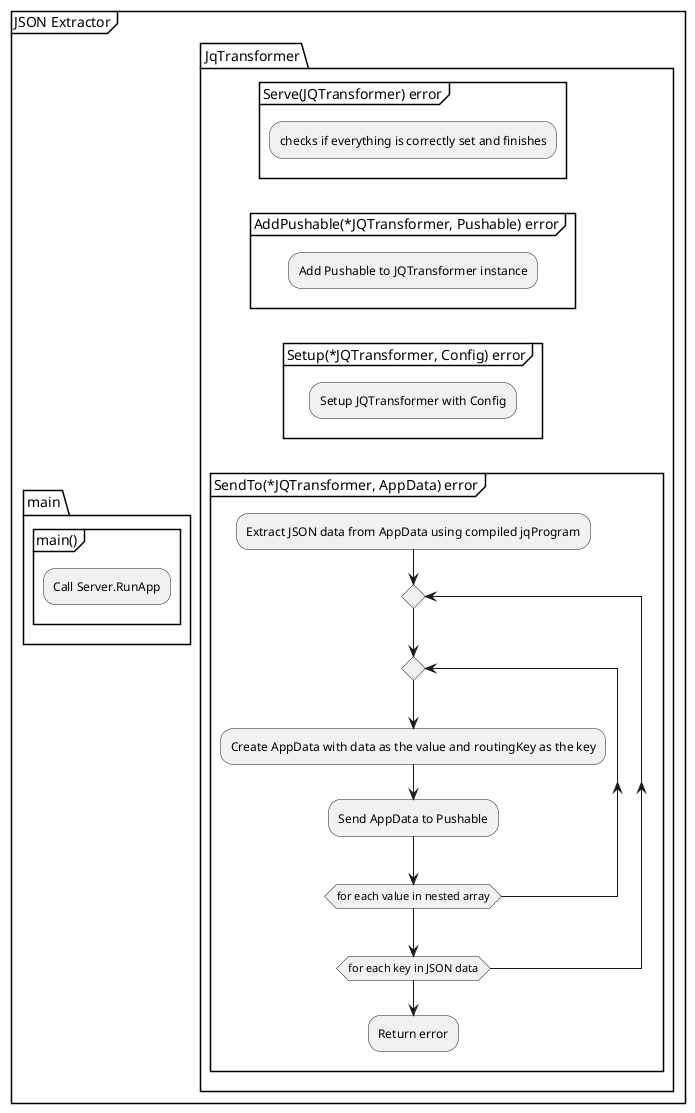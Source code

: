 @startuml
    partition JSON Extractor {
        split
        -[hidden]->
        package main {
            group main() {
                :Call Server.RunApp;
                detach
            }
        }
        split again
        -[hidden]->
        package JqTransformer {
            group Serve(JQTransformer) error {
                :checks if everything is correctly set and finishes;
                detach
            }
            group AddPushable(*JQTransformer, Pushable) error {
                :Add Pushable to JQTransformer instance;
                detach
            }
            group Setup(*JQTransformer, Config) error {
                :Setup JQTransformer with Config;
                detach
            }
            group SendTo(*JQTransformer, AppData) error {
                :Extract JSON data from AppData using compiled jqProgram;
                repeat
                    repeat
                        :Create AppData with data as the value and routingKey as the key;
                        :Send AppData to Pushable;
                    repeat while (for each value in nested array)
                repeat while (for each key in JSON data)
                :Return error;
                detach
            }
        }
        end split
    }
@enduml